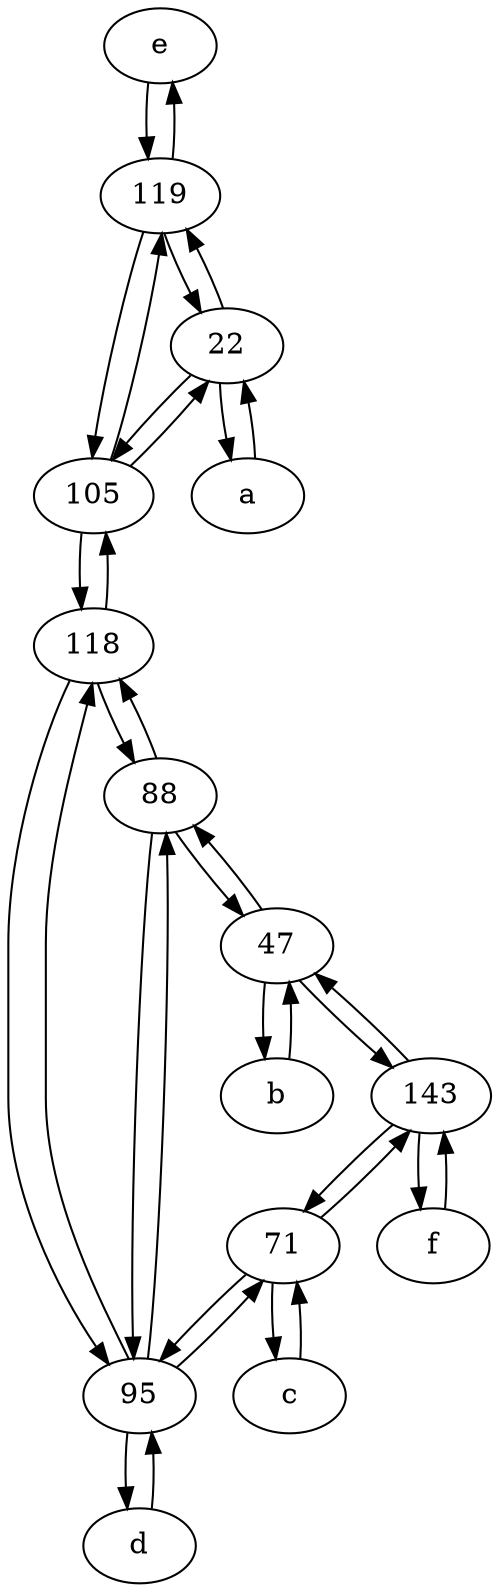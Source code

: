 digraph  {
	e [pos="30,50!"];
	b [pos="50,20!"];
	47;
	105;
	143;
	71;
	95;
	c [pos="20,10!"];
	f [pos="15,45!"];
	88;
	22;
	d [pos="20,30!"];
	a [pos="40,10!"];
	119;
	118;
	d -> 95;
	c -> 71;
	118 -> 95;
	88 -> 47;
	105 -> 22;
	71 -> c;
	95 -> d;
	88 -> 118;
	118 -> 105;
	22 -> a;
	88 -> 95;
	22 -> 119;
	95 -> 71;
	119 -> 105;
	47 -> 88;
	71 -> 95;
	95 -> 88;
	b -> 47;
	143 -> 71;
	118 -> 88;
	f -> 143;
	105 -> 118;
	95 -> 118;
	105 -> 119;
	71 -> 143;
	119 -> 22;
	119 -> e;
	e -> 119;
	47 -> 143;
	143 -> f;
	22 -> 105;
	a -> 22;
	143 -> 47;
	47 -> b;

	}